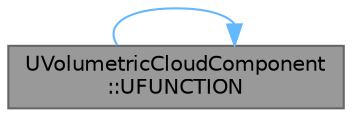 digraph "UVolumetricCloudComponent::UFUNCTION"
{
 // INTERACTIVE_SVG=YES
 // LATEX_PDF_SIZE
  bgcolor="transparent";
  edge [fontname=Helvetica,fontsize=10,labelfontname=Helvetica,labelfontsize=10];
  node [fontname=Helvetica,fontsize=10,shape=box,height=0.2,width=0.4];
  rankdir="LR";
  Node1 [id="Node000001",label="UVolumetricCloudComponent\l::UFUNCTION",height=0.2,width=0.4,color="gray40", fillcolor="grey60", style="filled", fontcolor="black",tooltip="If this is True, this primitive will render black with an alpha of 0, but all secondary effects (shad..."];
  Node1 -> Node1 [id="edge1_Node000001_Node000001",color="steelblue1",style="solid",tooltip=" "];
}
